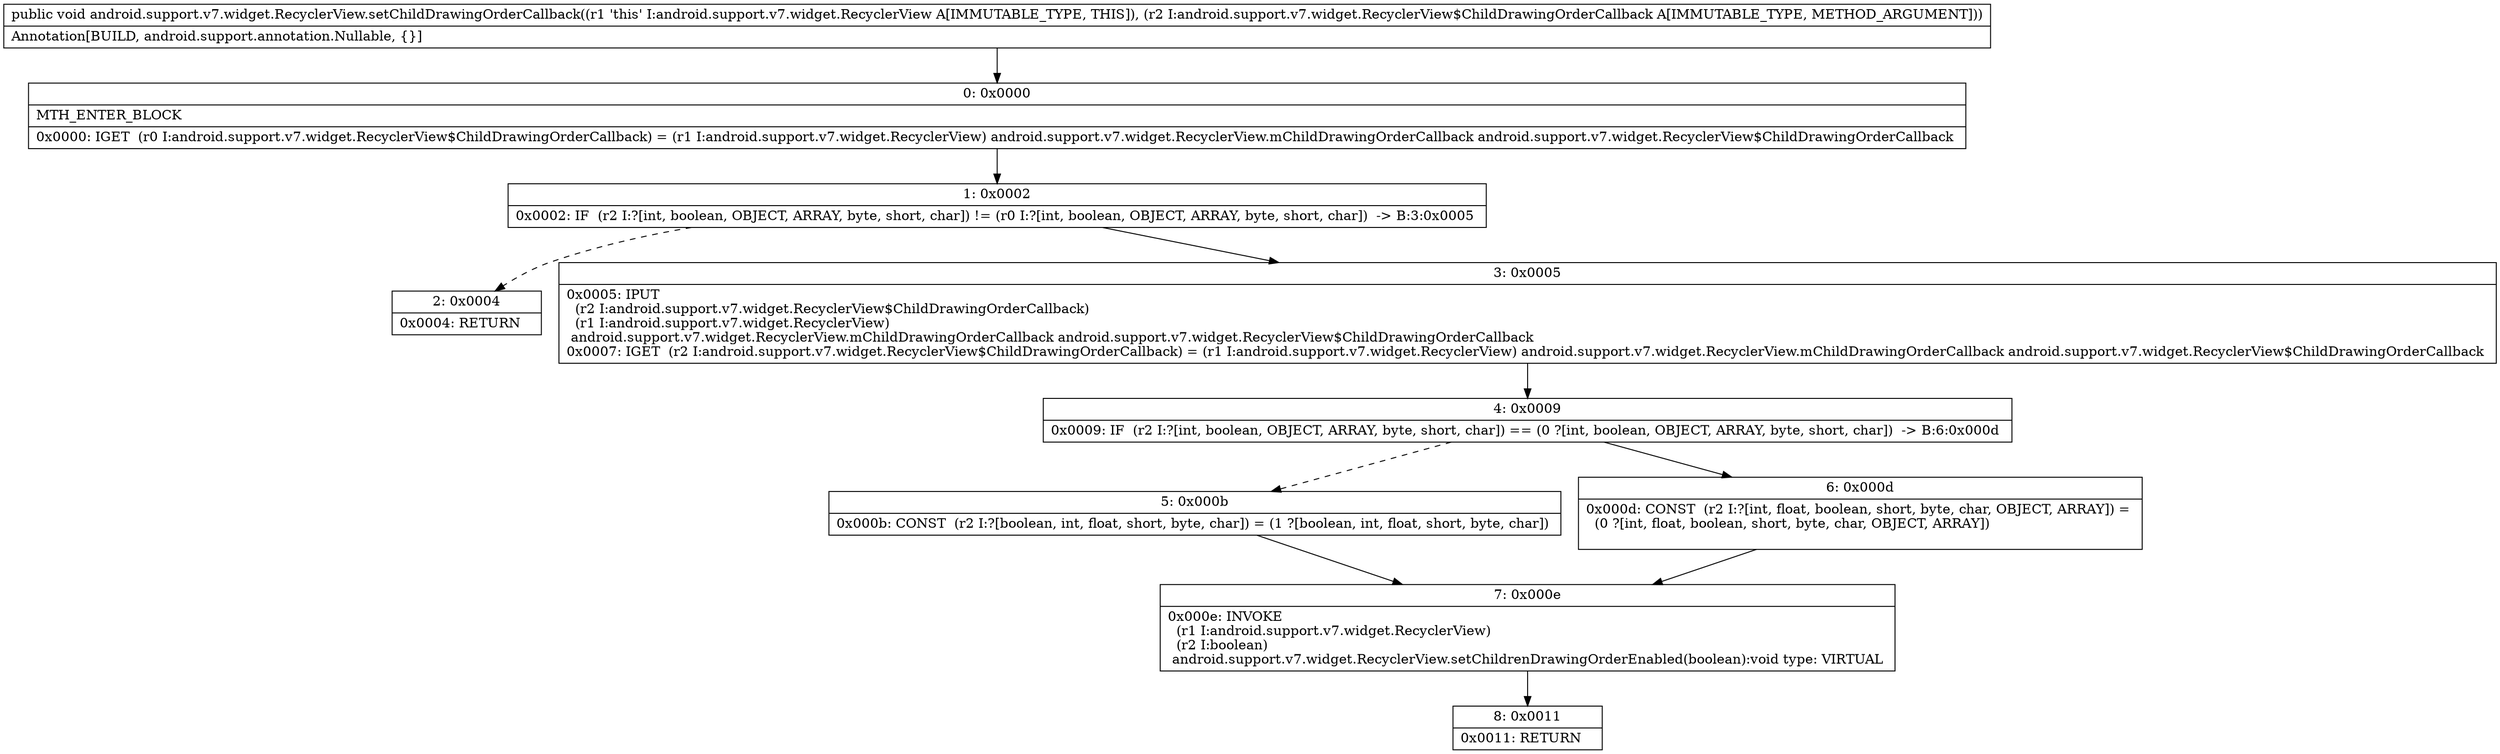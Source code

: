 digraph "CFG forandroid.support.v7.widget.RecyclerView.setChildDrawingOrderCallback(Landroid\/support\/v7\/widget\/RecyclerView$ChildDrawingOrderCallback;)V" {
Node_0 [shape=record,label="{0\:\ 0x0000|MTH_ENTER_BLOCK\l|0x0000: IGET  (r0 I:android.support.v7.widget.RecyclerView$ChildDrawingOrderCallback) = (r1 I:android.support.v7.widget.RecyclerView) android.support.v7.widget.RecyclerView.mChildDrawingOrderCallback android.support.v7.widget.RecyclerView$ChildDrawingOrderCallback \l}"];
Node_1 [shape=record,label="{1\:\ 0x0002|0x0002: IF  (r2 I:?[int, boolean, OBJECT, ARRAY, byte, short, char]) != (r0 I:?[int, boolean, OBJECT, ARRAY, byte, short, char])  \-\> B:3:0x0005 \l}"];
Node_2 [shape=record,label="{2\:\ 0x0004|0x0004: RETURN   \l}"];
Node_3 [shape=record,label="{3\:\ 0x0005|0x0005: IPUT  \l  (r2 I:android.support.v7.widget.RecyclerView$ChildDrawingOrderCallback)\l  (r1 I:android.support.v7.widget.RecyclerView)\l android.support.v7.widget.RecyclerView.mChildDrawingOrderCallback android.support.v7.widget.RecyclerView$ChildDrawingOrderCallback \l0x0007: IGET  (r2 I:android.support.v7.widget.RecyclerView$ChildDrawingOrderCallback) = (r1 I:android.support.v7.widget.RecyclerView) android.support.v7.widget.RecyclerView.mChildDrawingOrderCallback android.support.v7.widget.RecyclerView$ChildDrawingOrderCallback \l}"];
Node_4 [shape=record,label="{4\:\ 0x0009|0x0009: IF  (r2 I:?[int, boolean, OBJECT, ARRAY, byte, short, char]) == (0 ?[int, boolean, OBJECT, ARRAY, byte, short, char])  \-\> B:6:0x000d \l}"];
Node_5 [shape=record,label="{5\:\ 0x000b|0x000b: CONST  (r2 I:?[boolean, int, float, short, byte, char]) = (1 ?[boolean, int, float, short, byte, char]) \l}"];
Node_6 [shape=record,label="{6\:\ 0x000d|0x000d: CONST  (r2 I:?[int, float, boolean, short, byte, char, OBJECT, ARRAY]) = \l  (0 ?[int, float, boolean, short, byte, char, OBJECT, ARRAY])\l \l}"];
Node_7 [shape=record,label="{7\:\ 0x000e|0x000e: INVOKE  \l  (r1 I:android.support.v7.widget.RecyclerView)\l  (r2 I:boolean)\l android.support.v7.widget.RecyclerView.setChildrenDrawingOrderEnabled(boolean):void type: VIRTUAL \l}"];
Node_8 [shape=record,label="{8\:\ 0x0011|0x0011: RETURN   \l}"];
MethodNode[shape=record,label="{public void android.support.v7.widget.RecyclerView.setChildDrawingOrderCallback((r1 'this' I:android.support.v7.widget.RecyclerView A[IMMUTABLE_TYPE, THIS]), (r2 I:android.support.v7.widget.RecyclerView$ChildDrawingOrderCallback A[IMMUTABLE_TYPE, METHOD_ARGUMENT]))  | Annotation[BUILD, android.support.annotation.Nullable, \{\}]\l}"];
MethodNode -> Node_0;
Node_0 -> Node_1;
Node_1 -> Node_2[style=dashed];
Node_1 -> Node_3;
Node_3 -> Node_4;
Node_4 -> Node_5[style=dashed];
Node_4 -> Node_6;
Node_5 -> Node_7;
Node_6 -> Node_7;
Node_7 -> Node_8;
}

